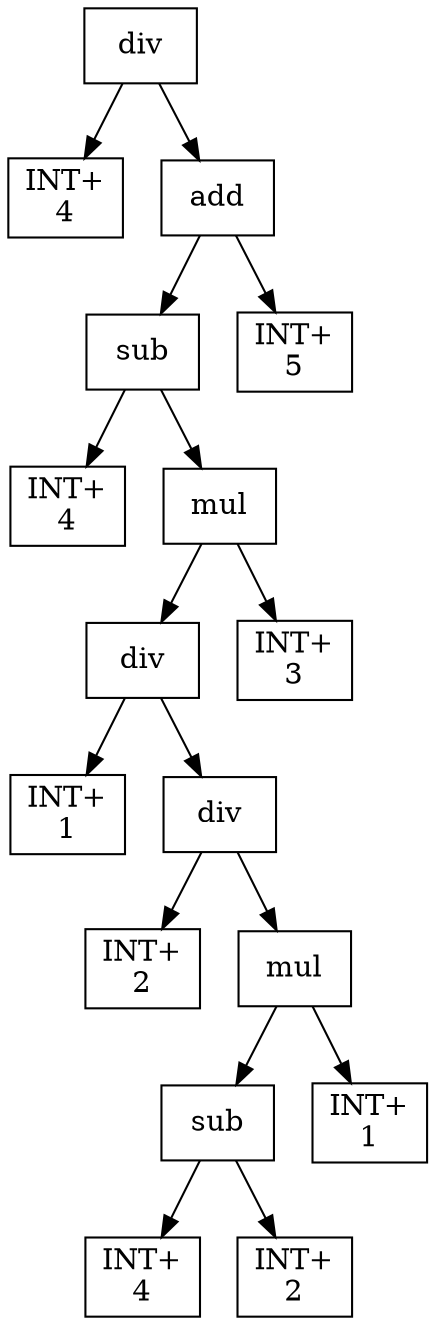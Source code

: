 digraph expr {
  node [shape=box];
  n1 [label="div"];
  n2 [label="INT+\n4"];
  n3 [label="add"];
  n4 [label="sub"];
  n5 [label="INT+\n4"];
  n6 [label="mul"];
  n7 [label="div"];
  n8 [label="INT+\n1"];
  n9 [label="div"];
  n10 [label="INT+\n2"];
  n11 [label="mul"];
  n12 [label="sub"];
  n13 [label="INT+\n4"];
  n14 [label="INT+\n2"];
  n12 -> n13;
  n12 -> n14;
  n15 [label="INT+\n1"];
  n11 -> n12;
  n11 -> n15;
  n9 -> n10;
  n9 -> n11;
  n7 -> n8;
  n7 -> n9;
  n16 [label="INT+\n3"];
  n6 -> n7;
  n6 -> n16;
  n4 -> n5;
  n4 -> n6;
  n17 [label="INT+\n5"];
  n3 -> n4;
  n3 -> n17;
  n1 -> n2;
  n1 -> n3;
}